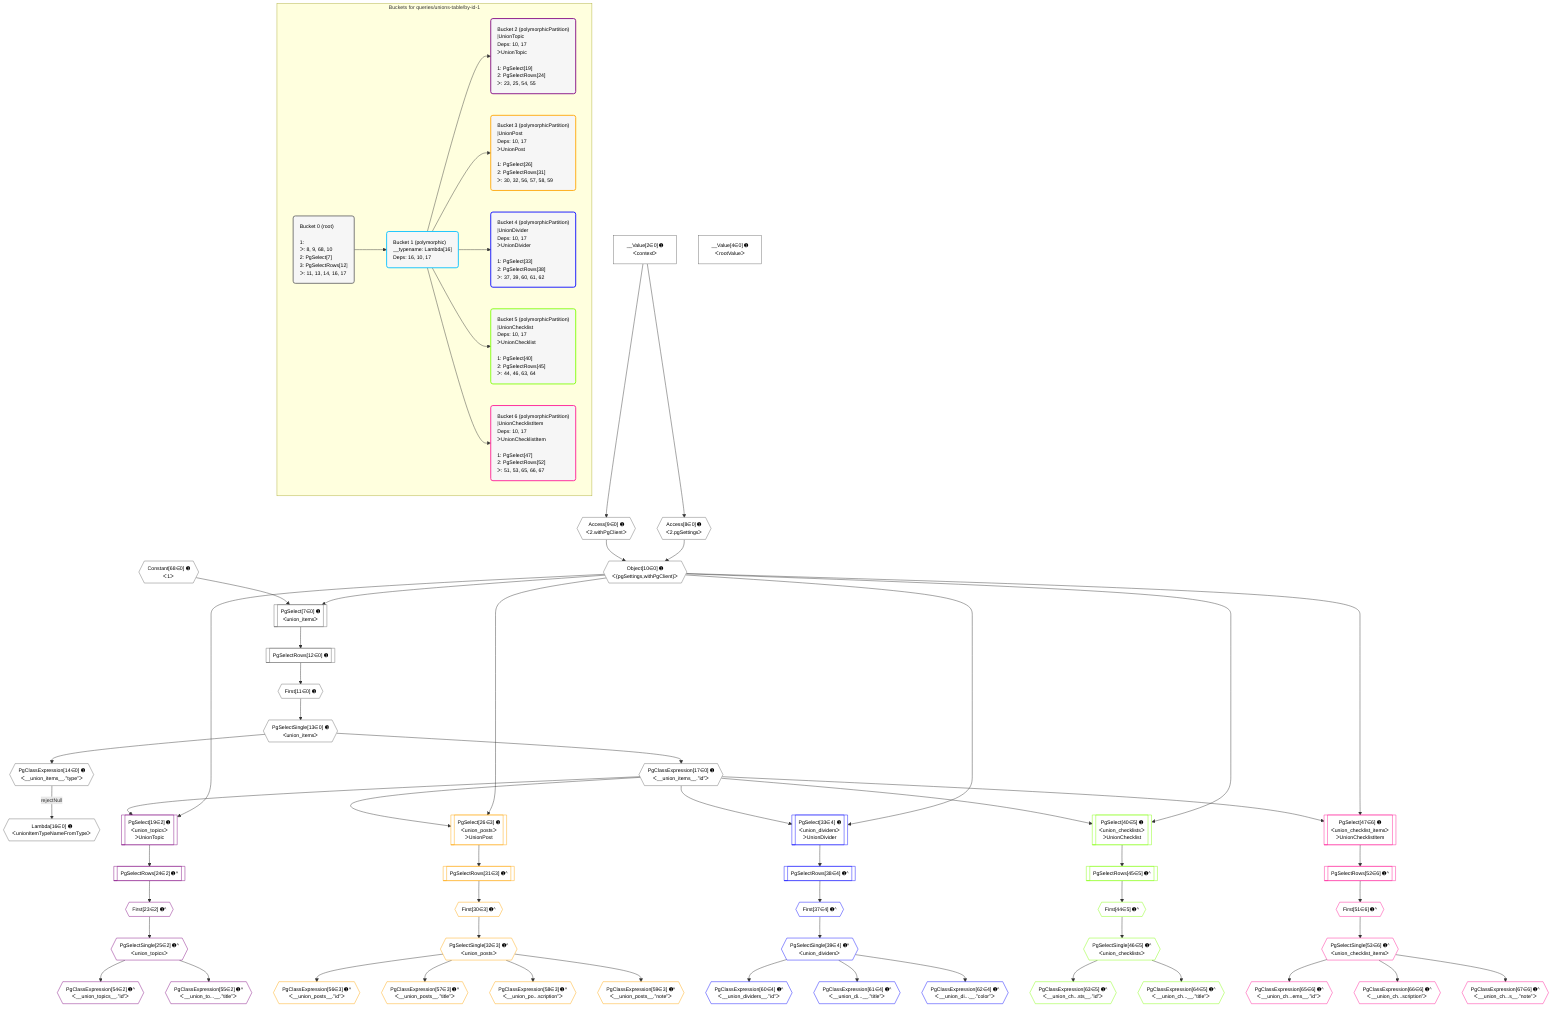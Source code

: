 %%{init: {'themeVariables': { 'fontSize': '12px'}}}%%
graph TD
    classDef path fill:#eee,stroke:#000,color:#000
    classDef plan fill:#fff,stroke-width:1px,color:#000
    classDef itemplan fill:#fff,stroke-width:2px,color:#000
    classDef unbatchedplan fill:#dff,stroke-width:1px,color:#000
    classDef sideeffectplan fill:#fcc,stroke-width:2px,color:#000
    classDef bucket fill:#f6f6f6,color:#000,stroke-width:2px,text-align:left

    subgraph "Buckets for queries/unions-table/by-id-1"
    Bucket0("Bucket 0 (root)<br /><br />1: <br />ᐳ: 8, 9, 68, 10<br />2: PgSelect[7]<br />3: PgSelectRows[12]<br />ᐳ: 11, 13, 14, 16, 17"):::bucket
    Bucket1("Bucket 1 (polymorphic)<br />__typename: Lambda[16]<br />Deps: 16, 10, 17"):::bucket
    Bucket2("Bucket 2 (polymorphicPartition)<br />|UnionTopic<br />Deps: 10, 17<br />ᐳUnionTopic<br /><br />1: PgSelect[19]<br />2: PgSelectRows[24]<br />ᐳ: 23, 25, 54, 55"):::bucket
    Bucket3("Bucket 3 (polymorphicPartition)<br />|UnionPost<br />Deps: 10, 17<br />ᐳUnionPost<br /><br />1: PgSelect[26]<br />2: PgSelectRows[31]<br />ᐳ: 30, 32, 56, 57, 58, 59"):::bucket
    Bucket4("Bucket 4 (polymorphicPartition)<br />|UnionDivider<br />Deps: 10, 17<br />ᐳUnionDivider<br /><br />1: PgSelect[33]<br />2: PgSelectRows[38]<br />ᐳ: 37, 39, 60, 61, 62"):::bucket
    Bucket5("Bucket 5 (polymorphicPartition)<br />|UnionChecklist<br />Deps: 10, 17<br />ᐳUnionChecklist<br /><br />1: PgSelect[40]<br />2: PgSelectRows[45]<br />ᐳ: 44, 46, 63, 64"):::bucket
    Bucket6("Bucket 6 (polymorphicPartition)<br />|UnionChecklistItem<br />Deps: 10, 17<br />ᐳUnionChecklistItem<br /><br />1: PgSelect[47]<br />2: PgSelectRows[52]<br />ᐳ: 51, 53, 65, 66, 67"):::bucket
    end
    Bucket0 --> Bucket1
    Bucket1 --> Bucket2 & Bucket3 & Bucket4 & Bucket5 & Bucket6

    %% plan dependencies
    PgSelect7[["PgSelect[7∈0] ➊<br />ᐸunion_itemsᐳ"]]:::plan
    Object10{{"Object[10∈0] ➊<br />ᐸ{pgSettings,withPgClient}ᐳ"}}:::plan
    Constant68{{"Constant[68∈0] ➊<br />ᐸ1ᐳ"}}:::plan
    Object10 & Constant68 --> PgSelect7
    Access8{{"Access[8∈0] ➊<br />ᐸ2.pgSettingsᐳ"}}:::plan
    Access9{{"Access[9∈0] ➊<br />ᐸ2.withPgClientᐳ"}}:::plan
    Access8 & Access9 --> Object10
    __Value2["__Value[2∈0] ➊<br />ᐸcontextᐳ"]:::plan
    __Value2 --> Access8
    __Value2 --> Access9
    First11{{"First[11∈0] ➊"}}:::plan
    PgSelectRows12[["PgSelectRows[12∈0] ➊"]]:::plan
    PgSelectRows12 --> First11
    PgSelect7 --> PgSelectRows12
    PgSelectSingle13{{"PgSelectSingle[13∈0] ➊<br />ᐸunion_itemsᐳ"}}:::plan
    First11 --> PgSelectSingle13
    PgClassExpression14{{"PgClassExpression[14∈0] ➊<br />ᐸ__union_items__.”type”ᐳ"}}:::plan
    PgSelectSingle13 --> PgClassExpression14
    Lambda16{{"Lambda[16∈0] ➊<br />ᐸunionItemTypeNameFromTypeᐳ"}}:::plan
    PgClassExpression14 -->|rejectNull| Lambda16
    PgClassExpression17{{"PgClassExpression[17∈0] ➊<br />ᐸ__union_items__.”id”ᐳ"}}:::plan
    PgSelectSingle13 --> PgClassExpression17
    __Value4["__Value[4∈0] ➊<br />ᐸrootValueᐳ"]:::plan
    PgSelect19[["PgSelect[19∈2] ➊<br />ᐸunion_topicsᐳ<br />ᐳUnionTopic"]]:::plan
    Object10 & PgClassExpression17 --> PgSelect19
    First23{{"First[23∈2] ➊^"}}:::plan
    PgSelectRows24[["PgSelectRows[24∈2] ➊^"]]:::plan
    PgSelectRows24 --> First23
    PgSelect19 --> PgSelectRows24
    PgSelectSingle25{{"PgSelectSingle[25∈2] ➊^<br />ᐸunion_topicsᐳ"}}:::plan
    First23 --> PgSelectSingle25
    PgClassExpression54{{"PgClassExpression[54∈2] ➊^<br />ᐸ__union_topics__.”id”ᐳ"}}:::plan
    PgSelectSingle25 --> PgClassExpression54
    PgClassExpression55{{"PgClassExpression[55∈2] ➊^<br />ᐸ__union_to...__.”title”ᐳ"}}:::plan
    PgSelectSingle25 --> PgClassExpression55
    PgSelect26[["PgSelect[26∈3] ➊<br />ᐸunion_postsᐳ<br />ᐳUnionPost"]]:::plan
    Object10 & PgClassExpression17 --> PgSelect26
    First30{{"First[30∈3] ➊^"}}:::plan
    PgSelectRows31[["PgSelectRows[31∈3] ➊^"]]:::plan
    PgSelectRows31 --> First30
    PgSelect26 --> PgSelectRows31
    PgSelectSingle32{{"PgSelectSingle[32∈3] ➊^<br />ᐸunion_postsᐳ"}}:::plan
    First30 --> PgSelectSingle32
    PgClassExpression56{{"PgClassExpression[56∈3] ➊^<br />ᐸ__union_posts__.”id”ᐳ"}}:::plan
    PgSelectSingle32 --> PgClassExpression56
    PgClassExpression57{{"PgClassExpression[57∈3] ➊^<br />ᐸ__union_posts__.”title”ᐳ"}}:::plan
    PgSelectSingle32 --> PgClassExpression57
    PgClassExpression58{{"PgClassExpression[58∈3] ➊^<br />ᐸ__union_po...scription”ᐳ"}}:::plan
    PgSelectSingle32 --> PgClassExpression58
    PgClassExpression59{{"PgClassExpression[59∈3] ➊^<br />ᐸ__union_posts__.”note”ᐳ"}}:::plan
    PgSelectSingle32 --> PgClassExpression59
    PgSelect33[["PgSelect[33∈4] ➊<br />ᐸunion_dividersᐳ<br />ᐳUnionDivider"]]:::plan
    Object10 & PgClassExpression17 --> PgSelect33
    First37{{"First[37∈4] ➊^"}}:::plan
    PgSelectRows38[["PgSelectRows[38∈4] ➊^"]]:::plan
    PgSelectRows38 --> First37
    PgSelect33 --> PgSelectRows38
    PgSelectSingle39{{"PgSelectSingle[39∈4] ➊^<br />ᐸunion_dividersᐳ"}}:::plan
    First37 --> PgSelectSingle39
    PgClassExpression60{{"PgClassExpression[60∈4] ➊^<br />ᐸ__union_dividers__.”id”ᐳ"}}:::plan
    PgSelectSingle39 --> PgClassExpression60
    PgClassExpression61{{"PgClassExpression[61∈4] ➊^<br />ᐸ__union_di...__.”title”ᐳ"}}:::plan
    PgSelectSingle39 --> PgClassExpression61
    PgClassExpression62{{"PgClassExpression[62∈4] ➊^<br />ᐸ__union_di...__.”color”ᐳ"}}:::plan
    PgSelectSingle39 --> PgClassExpression62
    PgSelect40[["PgSelect[40∈5] ➊<br />ᐸunion_checklistsᐳ<br />ᐳUnionChecklist"]]:::plan
    Object10 & PgClassExpression17 --> PgSelect40
    First44{{"First[44∈5] ➊^"}}:::plan
    PgSelectRows45[["PgSelectRows[45∈5] ➊^"]]:::plan
    PgSelectRows45 --> First44
    PgSelect40 --> PgSelectRows45
    PgSelectSingle46{{"PgSelectSingle[46∈5] ➊^<br />ᐸunion_checklistsᐳ"}}:::plan
    First44 --> PgSelectSingle46
    PgClassExpression63{{"PgClassExpression[63∈5] ➊^<br />ᐸ__union_ch...sts__.”id”ᐳ"}}:::plan
    PgSelectSingle46 --> PgClassExpression63
    PgClassExpression64{{"PgClassExpression[64∈5] ➊^<br />ᐸ__union_ch...__.”title”ᐳ"}}:::plan
    PgSelectSingle46 --> PgClassExpression64
    PgSelect47[["PgSelect[47∈6] ➊<br />ᐸunion_checklist_itemsᐳ<br />ᐳUnionChecklistItem"]]:::plan
    Object10 & PgClassExpression17 --> PgSelect47
    First51{{"First[51∈6] ➊^"}}:::plan
    PgSelectRows52[["PgSelectRows[52∈6] ➊^"]]:::plan
    PgSelectRows52 --> First51
    PgSelect47 --> PgSelectRows52
    PgSelectSingle53{{"PgSelectSingle[53∈6] ➊^<br />ᐸunion_checklist_itemsᐳ"}}:::plan
    First51 --> PgSelectSingle53
    PgClassExpression65{{"PgClassExpression[65∈6] ➊^<br />ᐸ__union_ch...ems__.”id”ᐳ"}}:::plan
    PgSelectSingle53 --> PgClassExpression65
    PgClassExpression66{{"PgClassExpression[66∈6] ➊^<br />ᐸ__union_ch...scription”ᐳ"}}:::plan
    PgSelectSingle53 --> PgClassExpression66
    PgClassExpression67{{"PgClassExpression[67∈6] ➊^<br />ᐸ__union_ch...s__.”note”ᐳ"}}:::plan
    PgSelectSingle53 --> PgClassExpression67

    %% define steps
    classDef bucket0 stroke:#696969
    class Bucket0,__Value2,__Value4,PgSelect7,Access8,Access9,Object10,First11,PgSelectRows12,PgSelectSingle13,PgClassExpression14,Lambda16,PgClassExpression17,Constant68 bucket0
    classDef bucket1 stroke:#00bfff
    class Bucket1 bucket1
    classDef bucket2 stroke:#7f007f
    class Bucket2,PgSelect19,First23,PgSelectRows24,PgSelectSingle25,PgClassExpression54,PgClassExpression55 bucket2
    classDef bucket3 stroke:#ffa500
    class Bucket3,PgSelect26,First30,PgSelectRows31,PgSelectSingle32,PgClassExpression56,PgClassExpression57,PgClassExpression58,PgClassExpression59 bucket3
    classDef bucket4 stroke:#0000ff
    class Bucket4,PgSelect33,First37,PgSelectRows38,PgSelectSingle39,PgClassExpression60,PgClassExpression61,PgClassExpression62 bucket4
    classDef bucket5 stroke:#7fff00
    class Bucket5,PgSelect40,First44,PgSelectRows45,PgSelectSingle46,PgClassExpression63,PgClassExpression64 bucket5
    classDef bucket6 stroke:#ff1493
    class Bucket6,PgSelect47,First51,PgSelectRows52,PgSelectSingle53,PgClassExpression65,PgClassExpression66,PgClassExpression67 bucket6